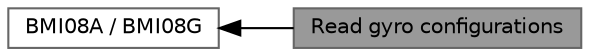 digraph "Read gyro configurations"
{
 // LATEX_PDF_SIZE
  bgcolor="transparent";
  edge [fontname=Helvetica,fontsize=10,labelfontname=Helvetica,labelfontsize=10];
  node [fontname=Helvetica,fontsize=10,shape=box,height=0.2,width=0.4];
  rankdir=LR;
  Node2 [id="Node000002",label="BMI08A / BMI08G",height=0.2,width=0.4,color="grey40", fillcolor="white", style="filled",URL="$group__bmi08ag.html",tooltip=" "];
  Node1 [id="Node000001",label="Read gyro configurations",height=0.2,width=0.4,color="gray40", fillcolor="grey60", style="filled", fontcolor="black",tooltip="Read / Write configurations of gyro sensor."];
  Node2->Node1 [shape=plaintext, dir="back", style="solid"];
}
